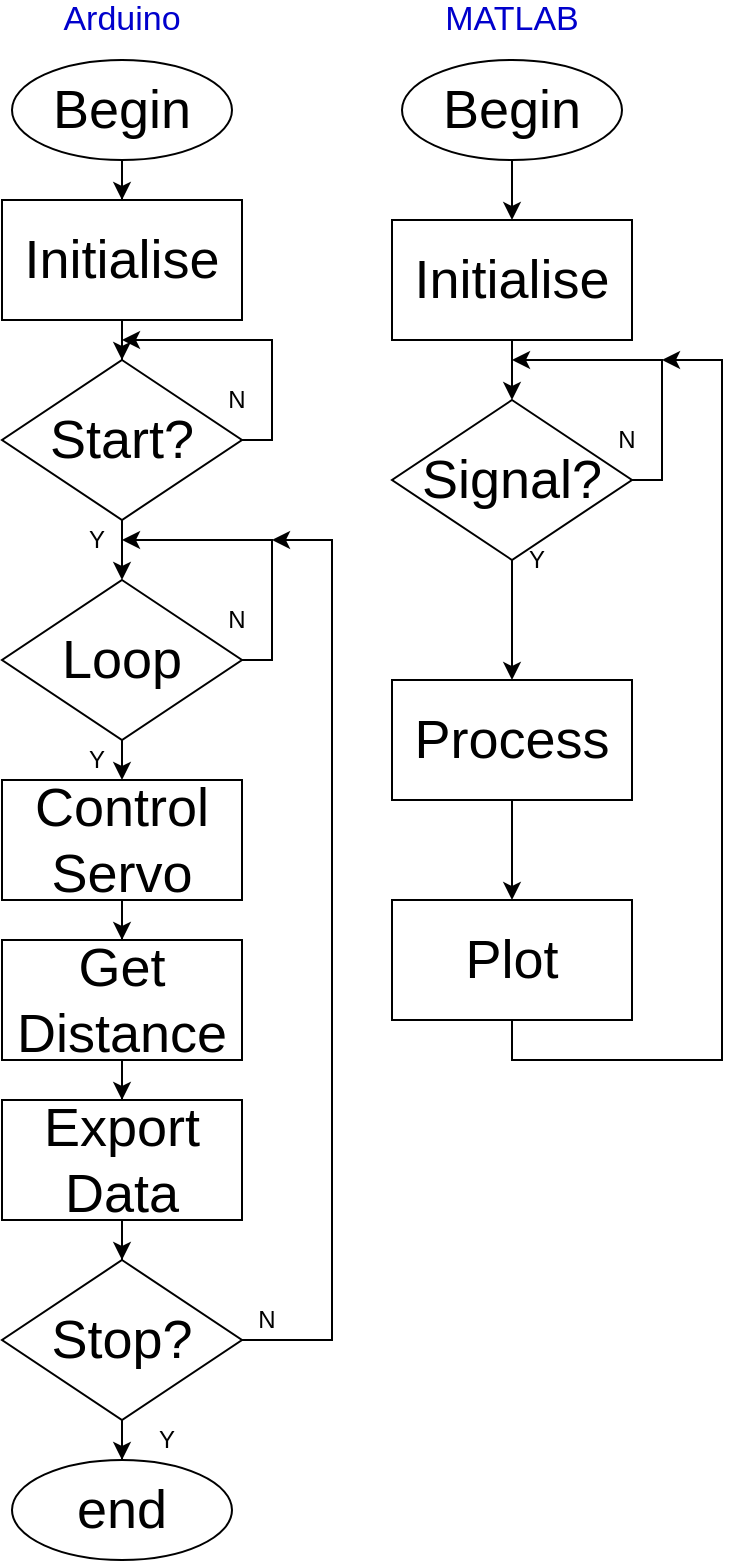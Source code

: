 <mxfile version="15.0.6" type="device"><diagram id="nLAzH4wxpWqbMDdGC9SZ" name="Page-1"><mxGraphModel dx="1038" dy="1632" grid="1" gridSize="10" guides="1" tooltips="1" connect="1" arrows="1" fold="1" page="1" pageScale="1" pageWidth="850" pageHeight="1100" math="0" shadow="0"><root><mxCell id="0"/><mxCell id="1" parent="0"/><mxCell id="ygpcKyhq3b1iSPvCNelk-37" value="" style="edgeStyle=orthogonalEdgeStyle;rounded=0;orthogonalLoop=1;jettySize=auto;html=1;" parent="1" source="ygpcKyhq3b1iSPvCNelk-1" target="ygpcKyhq3b1iSPvCNelk-36" edge="1"><mxGeometry relative="1" as="geometry"/></mxCell><mxCell id="ygpcKyhq3b1iSPvCNelk-1" value="&lt;font style=&quot;font-size: 27px&quot;&gt;Initialise&lt;/font&gt;" style="rounded=0;whiteSpace=wrap;html=1;" parent="1" vertex="1"><mxGeometry x="365" y="20" width="120" height="60" as="geometry"/></mxCell><mxCell id="ygpcKyhq3b1iSPvCNelk-17" value="" style="edgeStyle=orthogonalEdgeStyle;rounded=0;orthogonalLoop=1;jettySize=auto;html=1;" parent="1" source="ygpcKyhq3b1iSPvCNelk-2" target="ygpcKyhq3b1iSPvCNelk-1" edge="1"><mxGeometry relative="1" as="geometry"/></mxCell><mxCell id="ygpcKyhq3b1iSPvCNelk-2" value="&lt;font style=&quot;font-size: 27px&quot;&gt;Begin&lt;/font&gt;" style="ellipse;whiteSpace=wrap;html=1;" parent="1" vertex="1"><mxGeometry x="370" y="-50" width="110" height="50" as="geometry"/></mxCell><mxCell id="ygpcKyhq3b1iSPvCNelk-11" value="" style="edgeStyle=orthogonalEdgeStyle;rounded=0;orthogonalLoop=1;jettySize=auto;html=1;" parent="1" source="ygpcKyhq3b1iSPvCNelk-3" target="ygpcKyhq3b1iSPvCNelk-5" edge="1"><mxGeometry relative="1" as="geometry"/></mxCell><mxCell id="ygpcKyhq3b1iSPvCNelk-3" value="&lt;span style=&quot;font-size: 27px&quot;&gt;Control Servo&lt;/span&gt;" style="rounded=0;whiteSpace=wrap;html=1;" parent="1" vertex="1"><mxGeometry x="365" y="310" width="120" height="60" as="geometry"/></mxCell><mxCell id="ygpcKyhq3b1iSPvCNelk-10" value="" style="edgeStyle=orthogonalEdgeStyle;rounded=0;orthogonalLoop=1;jettySize=auto;html=1;" parent="1" source="ygpcKyhq3b1iSPvCNelk-4" edge="1"><mxGeometry relative="1" as="geometry"><mxPoint x="425" y="310" as="targetPoint"/></mxGeometry></mxCell><mxCell id="ygpcKyhq3b1iSPvCNelk-14" style="edgeStyle=orthogonalEdgeStyle;rounded=0;orthogonalLoop=1;jettySize=auto;html=1;" parent="1" source="ygpcKyhq3b1iSPvCNelk-4" edge="1"><mxGeometry relative="1" as="geometry"><mxPoint x="425" y="190" as="targetPoint"/><Array as="points"><mxPoint x="500" y="250"/><mxPoint x="500" y="190"/></Array></mxGeometry></mxCell><mxCell id="ygpcKyhq3b1iSPvCNelk-4" value="&lt;font style=&quot;font-size: 27px&quot;&gt;Loop&lt;/font&gt;" style="rhombus;whiteSpace=wrap;html=1;" parent="1" vertex="1"><mxGeometry x="365" y="210" width="120" height="80" as="geometry"/></mxCell><mxCell id="ygpcKyhq3b1iSPvCNelk-12" value="" style="edgeStyle=orthogonalEdgeStyle;rounded=0;orthogonalLoop=1;jettySize=auto;html=1;" parent="1" source="ygpcKyhq3b1iSPvCNelk-5" target="ygpcKyhq3b1iSPvCNelk-6" edge="1"><mxGeometry relative="1" as="geometry"/></mxCell><mxCell id="ygpcKyhq3b1iSPvCNelk-5" value="&lt;span style=&quot;font-size: 27px&quot;&gt;Get Distance&lt;/span&gt;" style="rounded=0;whiteSpace=wrap;html=1;" parent="1" vertex="1"><mxGeometry x="365" y="390" width="120" height="60" as="geometry"/></mxCell><mxCell id="ygpcKyhq3b1iSPvCNelk-13" style="edgeStyle=orthogonalEdgeStyle;rounded=0;orthogonalLoop=1;jettySize=auto;html=1;exitX=1;exitY=0.5;exitDx=0;exitDy=0;" parent="1" source="ygpcKyhq3b1iSPvCNelk-43" edge="1"><mxGeometry relative="1" as="geometry"><mxPoint x="500" y="189.97" as="targetPoint"/><mxPoint x="425" y="619.97" as="sourcePoint"/><Array as="points"><mxPoint x="530" y="590"/><mxPoint x="530" y="190"/></Array></mxGeometry></mxCell><mxCell id="ygpcKyhq3b1iSPvCNelk-44" value="" style="edgeStyle=orthogonalEdgeStyle;rounded=0;orthogonalLoop=1;jettySize=auto;html=1;" parent="1" source="ygpcKyhq3b1iSPvCNelk-6" target="ygpcKyhq3b1iSPvCNelk-43" edge="1"><mxGeometry relative="1" as="geometry"/></mxCell><mxCell id="ygpcKyhq3b1iSPvCNelk-6" value="&lt;span style=&quot;font-size: 27px&quot;&gt;Export&lt;br&gt;Data&lt;br&gt;&lt;/span&gt;" style="rounded=0;whiteSpace=wrap;html=1;" parent="1" vertex="1"><mxGeometry x="365" y="470" width="120" height="60" as="geometry"/></mxCell><mxCell id="ygpcKyhq3b1iSPvCNelk-15" value="Y" style="text;html=1;strokeColor=none;fillColor=none;align=center;verticalAlign=middle;whiteSpace=wrap;rounded=0;" parent="1" vertex="1"><mxGeometry x="400" y="290" width="25" height="20" as="geometry"/></mxCell><mxCell id="ygpcKyhq3b1iSPvCNelk-16" value="N" style="text;html=1;strokeColor=none;fillColor=none;align=center;verticalAlign=middle;whiteSpace=wrap;rounded=0;" parent="1" vertex="1"><mxGeometry x="470" y="220" width="25" height="20" as="geometry"/></mxCell><mxCell id="ygpcKyhq3b1iSPvCNelk-19" value="&lt;font style=&quot;font-size: 17px&quot; color=&quot;#0000cc&quot;&gt;Arduino&lt;/font&gt;" style="text;html=1;strokeColor=none;fillColor=none;align=center;verticalAlign=middle;whiteSpace=wrap;rounded=0;" parent="1" vertex="1"><mxGeometry x="405" y="-80" width="40" height="20" as="geometry"/></mxCell><mxCell id="ygpcKyhq3b1iSPvCNelk-20" value="&lt;font style=&quot;font-size: 17px&quot; color=&quot;#0000cc&quot;&gt;MATLAB&lt;br&gt;&lt;/font&gt;" style="text;html=1;strokeColor=none;fillColor=none;align=center;verticalAlign=middle;whiteSpace=wrap;rounded=0;" parent="1" vertex="1"><mxGeometry x="600" y="-80" width="40" height="20" as="geometry"/></mxCell><mxCell id="ygpcKyhq3b1iSPvCNelk-21" value="" style="edgeStyle=orthogonalEdgeStyle;rounded=0;orthogonalLoop=1;jettySize=auto;html=1;" parent="1" source="ygpcKyhq3b1iSPvCNelk-22" target="ygpcKyhq3b1iSPvCNelk-29" edge="1"><mxGeometry relative="1" as="geometry"/></mxCell><mxCell id="ygpcKyhq3b1iSPvCNelk-22" value="&lt;font style=&quot;font-size: 27px&quot;&gt;Initialise&lt;/font&gt;" style="rounded=0;whiteSpace=wrap;html=1;" parent="1" vertex="1"><mxGeometry x="560" y="30" width="120" height="60" as="geometry"/></mxCell><mxCell id="ygpcKyhq3b1iSPvCNelk-23" value="" style="edgeStyle=orthogonalEdgeStyle;rounded=0;orthogonalLoop=1;jettySize=auto;html=1;" parent="1" source="ygpcKyhq3b1iSPvCNelk-24" target="ygpcKyhq3b1iSPvCNelk-22" edge="1"><mxGeometry relative="1" as="geometry"/></mxCell><mxCell id="ygpcKyhq3b1iSPvCNelk-24" value="&lt;font style=&quot;font-size: 27px&quot;&gt;Begin&lt;/font&gt;" style="ellipse;whiteSpace=wrap;html=1;" parent="1" vertex="1"><mxGeometry x="565" y="-50" width="110" height="50" as="geometry"/></mxCell><mxCell id="ygpcKyhq3b1iSPvCNelk-26" value="&lt;span style=&quot;font-size: 27px&quot;&gt;Process&lt;br&gt;&lt;/span&gt;" style="rounded=0;whiteSpace=wrap;html=1;" parent="1" vertex="1"><mxGeometry x="560" y="260" width="120" height="60" as="geometry"/></mxCell><mxCell id="ygpcKyhq3b1iSPvCNelk-27" value="" style="edgeStyle=orthogonalEdgeStyle;rounded=0;orthogonalLoop=1;jettySize=auto;html=1;entryX=0.5;entryY=0;entryDx=0;entryDy=0;" parent="1" source="ygpcKyhq3b1iSPvCNelk-29" target="ygpcKyhq3b1iSPvCNelk-26" edge="1"><mxGeometry relative="1" as="geometry"><mxPoint x="620" y="220" as="targetPoint"/></mxGeometry></mxCell><mxCell id="ygpcKyhq3b1iSPvCNelk-28" style="edgeStyle=orthogonalEdgeStyle;rounded=0;orthogonalLoop=1;jettySize=auto;html=1;" parent="1" source="ygpcKyhq3b1iSPvCNelk-29" edge="1"><mxGeometry relative="1" as="geometry"><mxPoint x="620" y="100.0" as="targetPoint"/><Array as="points"><mxPoint x="695" y="160"/><mxPoint x="695" y="100"/></Array></mxGeometry></mxCell><mxCell id="ygpcKyhq3b1iSPvCNelk-29" value="&lt;span style=&quot;font-size: 27px&quot;&gt;Signal?&lt;br&gt;&lt;/span&gt;" style="rhombus;whiteSpace=wrap;html=1;" parent="1" vertex="1"><mxGeometry x="560" y="120" width="120" height="80" as="geometry"/></mxCell><mxCell id="ygpcKyhq3b1iSPvCNelk-30" value="" style="edgeStyle=orthogonalEdgeStyle;rounded=0;orthogonalLoop=1;jettySize=auto;html=1;exitX=0.5;exitY=1;exitDx=0;exitDy=0;" parent="1" source="ygpcKyhq3b1iSPvCNelk-26" target="ygpcKyhq3b1iSPvCNelk-33" edge="1"><mxGeometry relative="1" as="geometry"><mxPoint x="620" y="360.0" as="sourcePoint"/></mxGeometry></mxCell><mxCell id="ygpcKyhq3b1iSPvCNelk-32" style="edgeStyle=orthogonalEdgeStyle;rounded=0;orthogonalLoop=1;jettySize=auto;html=1;" parent="1" source="ygpcKyhq3b1iSPvCNelk-33" edge="1"><mxGeometry relative="1" as="geometry"><mxPoint x="695" y="100.0" as="targetPoint"/><Array as="points"><mxPoint x="620" y="450"/><mxPoint x="725" y="450"/><mxPoint x="725" y="100"/></Array></mxGeometry></mxCell><mxCell id="ygpcKyhq3b1iSPvCNelk-33" value="&lt;span style=&quot;font-size: 27px&quot;&gt;Plot&lt;br&gt;&lt;/span&gt;" style="rounded=0;whiteSpace=wrap;html=1;" parent="1" vertex="1"><mxGeometry x="560" y="370" width="120" height="60" as="geometry"/></mxCell><mxCell id="ygpcKyhq3b1iSPvCNelk-34" value="Y" style="text;html=1;strokeColor=none;fillColor=none;align=center;verticalAlign=middle;whiteSpace=wrap;rounded=0;" parent="1" vertex="1"><mxGeometry x="620" y="190" width="25" height="20" as="geometry"/></mxCell><mxCell id="ygpcKyhq3b1iSPvCNelk-35" value="N" style="text;html=1;strokeColor=none;fillColor=none;align=center;verticalAlign=middle;whiteSpace=wrap;rounded=0;" parent="1" vertex="1"><mxGeometry x="665" y="130" width="25" height="20" as="geometry"/></mxCell><mxCell id="ygpcKyhq3b1iSPvCNelk-39" style="edgeStyle=orthogonalEdgeStyle;rounded=0;orthogonalLoop=1;jettySize=auto;html=1;entryX=0.5;entryY=0;entryDx=0;entryDy=0;" parent="1" source="ygpcKyhq3b1iSPvCNelk-36" target="ygpcKyhq3b1iSPvCNelk-4" edge="1"><mxGeometry relative="1" as="geometry"/></mxCell><mxCell id="ygpcKyhq3b1iSPvCNelk-36" value="&lt;font style=&quot;font-size: 27px&quot;&gt;Start?&lt;/font&gt;" style="rhombus;whiteSpace=wrap;html=1;" parent="1" vertex="1"><mxGeometry x="365" y="100" width="120" height="80" as="geometry"/></mxCell><mxCell id="ygpcKyhq3b1iSPvCNelk-40" style="edgeStyle=orthogonalEdgeStyle;rounded=0;orthogonalLoop=1;jettySize=auto;html=1;" parent="1" edge="1"><mxGeometry relative="1" as="geometry"><mxPoint x="425" y="90" as="targetPoint"/><mxPoint x="485" y="140" as="sourcePoint"/><Array as="points"><mxPoint x="485" y="140"/><mxPoint x="500" y="140"/><mxPoint x="500" y="90"/></Array></mxGeometry></mxCell><mxCell id="ygpcKyhq3b1iSPvCNelk-41" value="N" style="text;html=1;strokeColor=none;fillColor=none;align=center;verticalAlign=middle;whiteSpace=wrap;rounded=0;" parent="1" vertex="1"><mxGeometry x="470" y="110" width="25" height="20" as="geometry"/></mxCell><mxCell id="ygpcKyhq3b1iSPvCNelk-42" value="Y" style="text;html=1;strokeColor=none;fillColor=none;align=center;verticalAlign=middle;whiteSpace=wrap;rounded=0;" parent="1" vertex="1"><mxGeometry x="400" y="180" width="25" height="20" as="geometry"/></mxCell><mxCell id="ygpcKyhq3b1iSPvCNelk-48" value="" style="edgeStyle=orthogonalEdgeStyle;rounded=0;orthogonalLoop=1;jettySize=auto;html=1;" parent="1" source="ygpcKyhq3b1iSPvCNelk-43" target="ygpcKyhq3b1iSPvCNelk-47" edge="1"><mxGeometry relative="1" as="geometry"/></mxCell><mxCell id="ygpcKyhq3b1iSPvCNelk-43" value="&lt;font style=&quot;font-size: 27px&quot;&gt;Stop?&lt;/font&gt;" style="rhombus;whiteSpace=wrap;html=1;" parent="1" vertex="1"><mxGeometry x="365" y="550" width="120" height="80" as="geometry"/></mxCell><mxCell id="ygpcKyhq3b1iSPvCNelk-47" value="&lt;font style=&quot;font-size: 27px&quot;&gt;end&lt;/font&gt;" style="ellipse;whiteSpace=wrap;html=1;" parent="1" vertex="1"><mxGeometry x="370" y="650" width="110" height="50" as="geometry"/></mxCell><mxCell id="5zt26ML57GZb_CffJQan-1" value="Y" style="text;html=1;strokeColor=none;fillColor=none;align=center;verticalAlign=middle;whiteSpace=wrap;rounded=0;" vertex="1" parent="1"><mxGeometry x="435" y="630" width="25" height="20" as="geometry"/></mxCell><mxCell id="5zt26ML57GZb_CffJQan-2" value="N" style="text;html=1;strokeColor=none;fillColor=none;align=center;verticalAlign=middle;whiteSpace=wrap;rounded=0;" vertex="1" parent="1"><mxGeometry x="485" y="570" width="25" height="20" as="geometry"/></mxCell></root></mxGraphModel></diagram></mxfile>